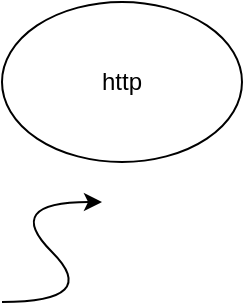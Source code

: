 <mxfile version="12.2.8" type="github" pages="1"><diagram id="m3J9kFqykPF54zMLwvkE" name="Page-1"><mxGraphModel dx="932" dy="600" grid="1" gridSize="10" guides="1" tooltips="1" connect="1" arrows="1" fold="1" page="1" pageScale="1" pageWidth="827" pageHeight="1169" math="0" shadow="0"><root><mxCell id="0"/><mxCell id="1" parent="0"/><mxCell id="-C9dd63Dn9SHJSaXkGCF-1" value="http" style="ellipse;whiteSpace=wrap;html=1;" vertex="1" parent="1"><mxGeometry x="10" y="310" width="120" height="80" as="geometry"/></mxCell><mxCell id="-C9dd63Dn9SHJSaXkGCF-2" value="" style="curved=1;endArrow=classic;html=1;" edge="1" parent="1"><mxGeometry width="50" height="50" relative="1" as="geometry"><mxPoint x="10" y="460" as="sourcePoint"/><mxPoint x="60" y="410" as="targetPoint"/><Array as="points"><mxPoint x="60" y="460"/><mxPoint x="10" y="410"/></Array></mxGeometry></mxCell></root></mxGraphModel></diagram></mxfile>